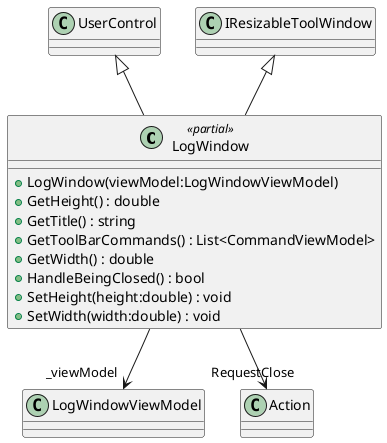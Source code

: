 @startuml
class LogWindow <<partial>> {
    + LogWindow(viewModel:LogWindowViewModel)
    + GetHeight() : double
    + GetTitle() : string
    + GetToolBarCommands() : List<CommandViewModel>
    + GetWidth() : double
    + HandleBeingClosed() : bool
    + SetHeight(height:double) : void
    + SetWidth(width:double) : void
}
UserControl <|-- LogWindow
IResizableToolWindow <|-- LogWindow
LogWindow --> "_viewModel" LogWindowViewModel
LogWindow --> "RequestClose" Action
@enduml
